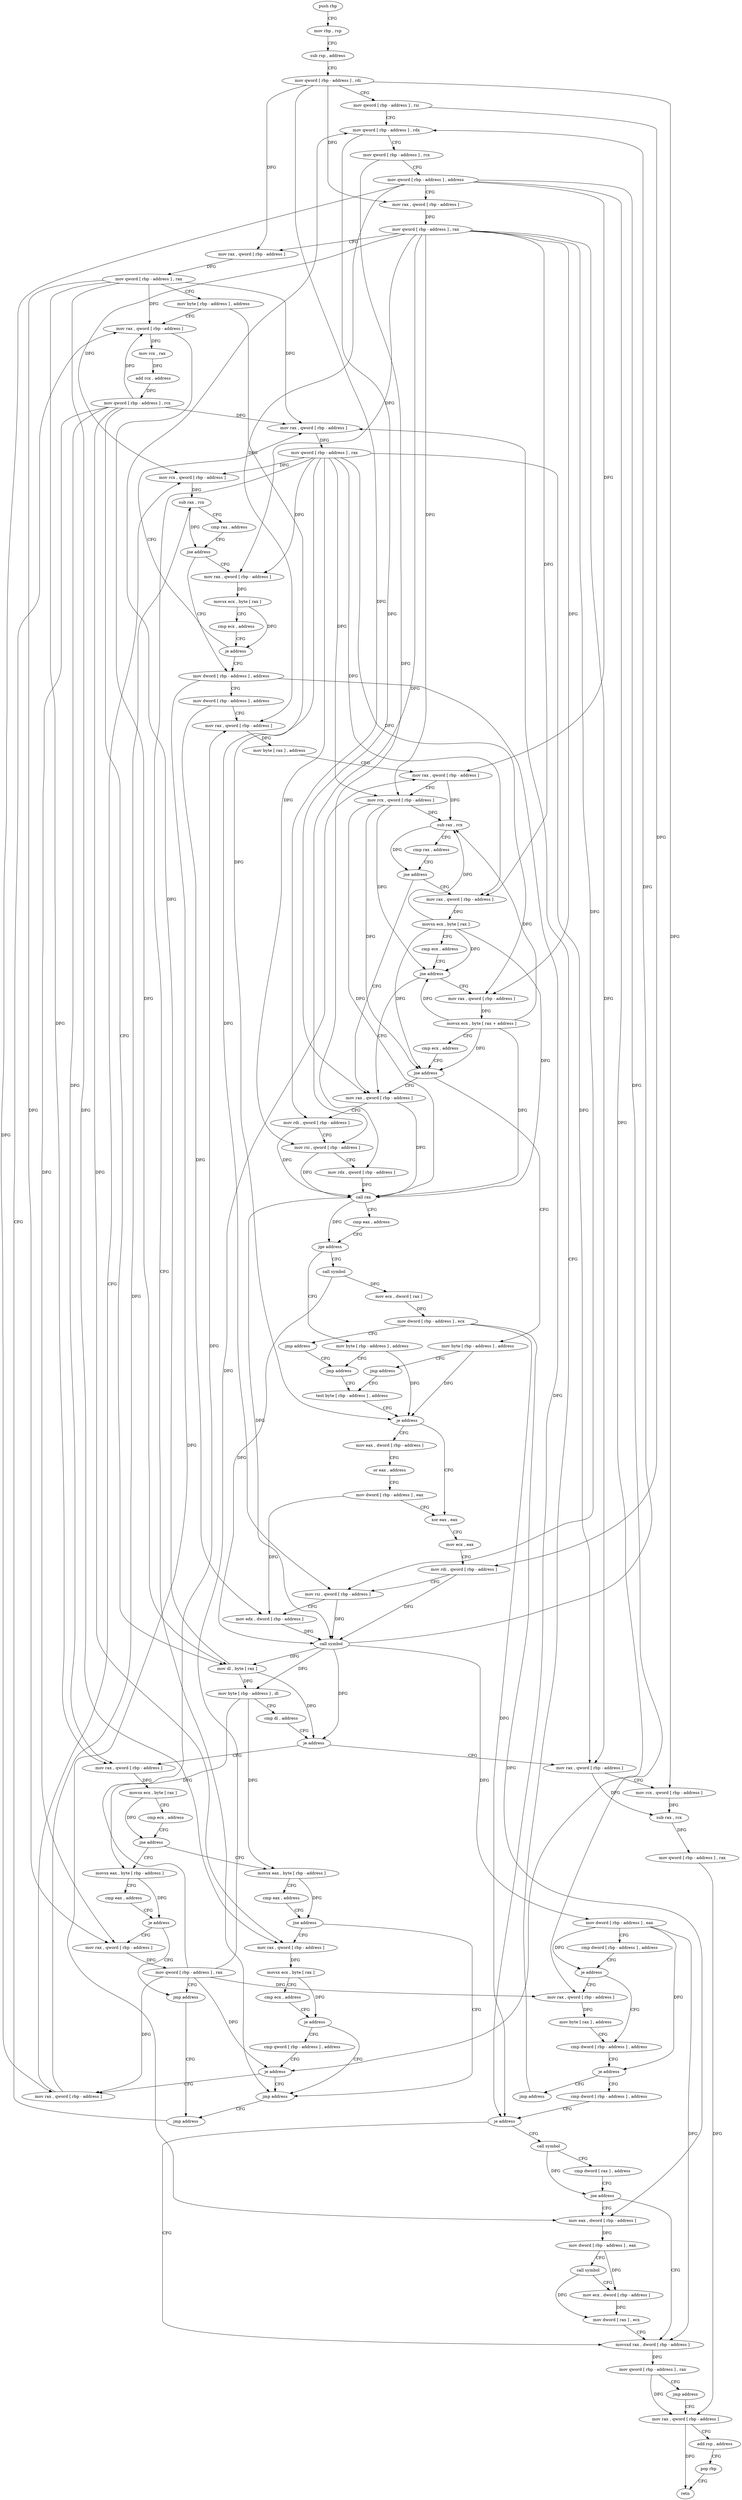 digraph "func" {
"4274272" [label = "push rbp" ]
"4274273" [label = "mov rbp , rsp" ]
"4274276" [label = "sub rsp , address" ]
"4274280" [label = "mov qword [ rbp - address ] , rdi" ]
"4274284" [label = "mov qword [ rbp - address ] , rsi" ]
"4274288" [label = "mov qword [ rbp - address ] , rdx" ]
"4274292" [label = "mov qword [ rbp - address ] , rcx" ]
"4274296" [label = "mov qword [ rbp - address ] , address" ]
"4274304" [label = "mov rax , qword [ rbp - address ]" ]
"4274308" [label = "mov qword [ rbp - address ] , rax" ]
"4274312" [label = "mov rax , qword [ rbp - address ]" ]
"4274316" [label = "mov qword [ rbp - address ] , rax" ]
"4274320" [label = "mov byte [ rbp - address ] , address" ]
"4274324" [label = "mov rax , qword [ rbp - address ]" ]
"4274755" [label = "mov rax , qword [ rbp - address ]" ]
"4274759" [label = "mov rcx , qword [ rbp - address ]" ]
"4274763" [label = "sub rax , rcx" ]
"4274766" [label = "mov qword [ rbp - address ] , rax" ]
"4274770" [label = "mov rax , qword [ rbp - address ]" ]
"4274356" [label = "mov rax , qword [ rbp - address ]" ]
"4274360" [label = "movsx ecx , byte [ rax ]" ]
"4274363" [label = "cmp ecx , address" ]
"4274366" [label = "jne address" ]
"4274398" [label = "movsx eax , byte [ rbp - address ]" ]
"4274372" [label = "movsx eax , byte [ rbp - address ]" ]
"4274402" [label = "cmp eax , address" ]
"4274405" [label = "jne address" ]
"4274745" [label = "jmp address" ]
"4274411" [label = "mov rax , qword [ rbp - address ]" ]
"4274376" [label = "cmp eax , address" ]
"4274379" [label = "je address" ]
"4274393" [label = "jmp address" ]
"4274385" [label = "mov rax , qword [ rbp - address ]" ]
"4274750" [label = "jmp address" ]
"4274415" [label = "movsx ecx , byte [ rax ]" ]
"4274418" [label = "cmp ecx , address" ]
"4274421" [label = "je address" ]
"4274427" [label = "cmp qword [ rbp - address ] , address" ]
"4274389" [label = "mov qword [ rbp - address ] , rax" ]
"4274432" [label = "je address" ]
"4274438" [label = "mov rax , qword [ rbp - address ]" ]
"4274328" [label = "mov rcx , rax" ]
"4274331" [label = "add rcx , address" ]
"4274338" [label = "mov qword [ rbp - address ] , rcx" ]
"4274342" [label = "mov dl , byte [ rax ]" ]
"4274344" [label = "mov byte [ rbp - address ] , dl" ]
"4274347" [label = "cmp dl , address" ]
"4274350" [label = "je address" ]
"4274442" [label = "mov rcx , qword [ rbp - address ]" ]
"4274446" [label = "sub rax , rcx" ]
"4274449" [label = "cmp rax , address" ]
"4274453" [label = "jne address" ]
"4274475" [label = "mov dword [ rbp - address ] , address" ]
"4274459" [label = "mov rax , qword [ rbp - address ]" ]
"4274482" [label = "mov dword [ rbp - address ] , address" ]
"4274489" [label = "mov rax , qword [ rbp - address ]" ]
"4274493" [label = "mov byte [ rax ] , address" ]
"4274496" [label = "mov rax , qword [ rbp - address ]" ]
"4274500" [label = "mov rcx , qword [ rbp - address ]" ]
"4274504" [label = "sub rax , rcx" ]
"4274507" [label = "cmp rax , address" ]
"4274511" [label = "jne address" ]
"4274559" [label = "mov rax , qword [ rbp - address ]" ]
"4274517" [label = "mov rax , qword [ rbp - address ]" ]
"4274463" [label = "movsx ecx , byte [ rax ]" ]
"4274466" [label = "cmp ecx , address" ]
"4274469" [label = "je address" ]
"4274737" [label = "mov rax , qword [ rbp - address ]" ]
"4274563" [label = "mov rdi , qword [ rbp - address ]" ]
"4274567" [label = "mov rsi , qword [ rbp - address ]" ]
"4274571" [label = "mov rdx , qword [ rbp - address ]" ]
"4274575" [label = "call rax" ]
"4274577" [label = "cmp eax , address" ]
"4274580" [label = "jge address" ]
"4274601" [label = "mov byte [ rbp - address ] , address" ]
"4274586" [label = "call symbol" ]
"4274521" [label = "movsx ecx , byte [ rax ]" ]
"4274524" [label = "cmp ecx , address" ]
"4274527" [label = "jne address" ]
"4274533" [label = "mov rax , qword [ rbp - address ]" ]
"4274741" [label = "mov qword [ rbp - address ] , rax" ]
"4274605" [label = "jmp address" ]
"4274591" [label = "mov ecx , dword [ rax ]" ]
"4274593" [label = "mov dword [ rbp - address ] , ecx" ]
"4274596" [label = "jmp address" ]
"4274537" [label = "movsx ecx , byte [ rax + address ]" ]
"4274541" [label = "cmp ecx , address" ]
"4274544" [label = "jne address" ]
"4274550" [label = "mov byte [ rbp - address ] , address" ]
"4274610" [label = "test byte [ rbp - address ] , address" ]
"4274614" [label = "je address" ]
"4274629" [label = "xor eax , eax" ]
"4274620" [label = "mov eax , dword [ rbp - address ]" ]
"4274554" [label = "jmp address" ]
"4274631" [label = "mov ecx , eax" ]
"4274633" [label = "mov rdi , qword [ rbp - address ]" ]
"4274637" [label = "mov rsi , qword [ rbp - address ]" ]
"4274641" [label = "mov edx , dword [ rbp - address ]" ]
"4274644" [label = "call symbol" ]
"4274649" [label = "mov dword [ rbp - address ] , eax" ]
"4274652" [label = "cmp dword [ rbp - address ] , address" ]
"4274656" [label = "je address" ]
"4274669" [label = "cmp dword [ rbp - address ] , address" ]
"4274662" [label = "mov rax , qword [ rbp - address ]" ]
"4274623" [label = "or eax , address" ]
"4274626" [label = "mov dword [ rbp - address ] , eax" ]
"4274673" [label = "je address" ]
"4274732" [label = "jmp address" ]
"4274679" [label = "cmp dword [ rbp - address ] , address" ]
"4274666" [label = "mov byte [ rax ] , address" ]
"4274683" [label = "je address" ]
"4274719" [label = "movsxd rax , dword [ rbp - address ]" ]
"4274689" [label = "call symbol" ]
"4274723" [label = "mov qword [ rbp - address ] , rax" ]
"4274727" [label = "jmp address" ]
"4274694" [label = "cmp dword [ rax ] , address" ]
"4274697" [label = "jne address" ]
"4274703" [label = "mov eax , dword [ rbp - address ]" ]
"4274774" [label = "add rsp , address" ]
"4274778" [label = "pop rbp" ]
"4274779" [label = "retn" ]
"4274706" [label = "mov dword [ rbp - address ] , eax" ]
"4274709" [label = "call symbol" ]
"4274714" [label = "mov ecx , dword [ rbp - address ]" ]
"4274717" [label = "mov dword [ rax ] , ecx" ]
"4274272" -> "4274273" [ label = "CFG" ]
"4274273" -> "4274276" [ label = "CFG" ]
"4274276" -> "4274280" [ label = "CFG" ]
"4274280" -> "4274284" [ label = "CFG" ]
"4274280" -> "4274304" [ label = "DFG" ]
"4274280" -> "4274312" [ label = "DFG" ]
"4274280" -> "4274759" [ label = "DFG" ]
"4274280" -> "4274563" [ label = "DFG" ]
"4274284" -> "4274288" [ label = "CFG" ]
"4274284" -> "4274633" [ label = "DFG" ]
"4274288" -> "4274292" [ label = "CFG" ]
"4274288" -> "4274559" [ label = "DFG" ]
"4274292" -> "4274296" [ label = "CFG" ]
"4274292" -> "4274571" [ label = "DFG" ]
"4274296" -> "4274304" [ label = "CFG" ]
"4274296" -> "4274432" [ label = "DFG" ]
"4274296" -> "4274438" [ label = "DFG" ]
"4274296" -> "4274489" [ label = "DFG" ]
"4274296" -> "4274496" [ label = "DFG" ]
"4274296" -> "4274662" [ label = "DFG" ]
"4274304" -> "4274308" [ label = "DFG" ]
"4274308" -> "4274312" [ label = "CFG" ]
"4274308" -> "4274755" [ label = "DFG" ]
"4274308" -> "4274442" [ label = "DFG" ]
"4274308" -> "4274500" [ label = "DFG" ]
"4274308" -> "4274459" [ label = "DFG" ]
"4274308" -> "4274567" [ label = "DFG" ]
"4274308" -> "4274517" [ label = "DFG" ]
"4274308" -> "4274533" [ label = "DFG" ]
"4274308" -> "4274637" [ label = "DFG" ]
"4274312" -> "4274316" [ label = "DFG" ]
"4274316" -> "4274320" [ label = "CFG" ]
"4274316" -> "4274324" [ label = "DFG" ]
"4274316" -> "4274356" [ label = "DFG" ]
"4274316" -> "4274411" [ label = "DFG" ]
"4274316" -> "4274385" [ label = "DFG" ]
"4274316" -> "4274737" [ label = "DFG" ]
"4274320" -> "4274324" [ label = "CFG" ]
"4274320" -> "4274614" [ label = "DFG" ]
"4274324" -> "4274328" [ label = "DFG" ]
"4274324" -> "4274342" [ label = "DFG" ]
"4274755" -> "4274759" [ label = "CFG" ]
"4274755" -> "4274763" [ label = "DFG" ]
"4274759" -> "4274763" [ label = "DFG" ]
"4274763" -> "4274766" [ label = "DFG" ]
"4274766" -> "4274770" [ label = "DFG" ]
"4274770" -> "4274774" [ label = "CFG" ]
"4274770" -> "4274779" [ label = "DFG" ]
"4274356" -> "4274360" [ label = "DFG" ]
"4274360" -> "4274363" [ label = "CFG" ]
"4274360" -> "4274366" [ label = "DFG" ]
"4274363" -> "4274366" [ label = "CFG" ]
"4274366" -> "4274398" [ label = "CFG" ]
"4274366" -> "4274372" [ label = "CFG" ]
"4274398" -> "4274402" [ label = "CFG" ]
"4274398" -> "4274405" [ label = "DFG" ]
"4274372" -> "4274376" [ label = "CFG" ]
"4274372" -> "4274379" [ label = "DFG" ]
"4274402" -> "4274405" [ label = "CFG" ]
"4274405" -> "4274745" [ label = "CFG" ]
"4274405" -> "4274411" [ label = "CFG" ]
"4274745" -> "4274750" [ label = "CFG" ]
"4274411" -> "4274415" [ label = "DFG" ]
"4274376" -> "4274379" [ label = "CFG" ]
"4274379" -> "4274393" [ label = "CFG" ]
"4274379" -> "4274385" [ label = "CFG" ]
"4274393" -> "4274750" [ label = "CFG" ]
"4274385" -> "4274389" [ label = "DFG" ]
"4274750" -> "4274324" [ label = "CFG" ]
"4274415" -> "4274418" [ label = "CFG" ]
"4274415" -> "4274421" [ label = "DFG" ]
"4274418" -> "4274421" [ label = "CFG" ]
"4274421" -> "4274745" [ label = "CFG" ]
"4274421" -> "4274427" [ label = "CFG" ]
"4274427" -> "4274432" [ label = "CFG" ]
"4274389" -> "4274393" [ label = "CFG" ]
"4274389" -> "4274432" [ label = "DFG" ]
"4274389" -> "4274438" [ label = "DFG" ]
"4274389" -> "4274489" [ label = "DFG" ]
"4274389" -> "4274496" [ label = "DFG" ]
"4274389" -> "4274662" [ label = "DFG" ]
"4274432" -> "4274745" [ label = "CFG" ]
"4274432" -> "4274438" [ label = "CFG" ]
"4274438" -> "4274442" [ label = "CFG" ]
"4274438" -> "4274446" [ label = "DFG" ]
"4274328" -> "4274331" [ label = "DFG" ]
"4274331" -> "4274338" [ label = "DFG" ]
"4274338" -> "4274342" [ label = "CFG" ]
"4274338" -> "4274324" [ label = "DFG" ]
"4274338" -> "4274356" [ label = "DFG" ]
"4274338" -> "4274411" [ label = "DFG" ]
"4274338" -> "4274385" [ label = "DFG" ]
"4274338" -> "4274737" [ label = "DFG" ]
"4274342" -> "4274344" [ label = "DFG" ]
"4274342" -> "4274288" [ label = "DFG" ]
"4274342" -> "4274350" [ label = "DFG" ]
"4274344" -> "4274347" [ label = "CFG" ]
"4274344" -> "4274398" [ label = "DFG" ]
"4274344" -> "4274372" [ label = "DFG" ]
"4274347" -> "4274350" [ label = "CFG" ]
"4274350" -> "4274755" [ label = "CFG" ]
"4274350" -> "4274356" [ label = "CFG" ]
"4274442" -> "4274446" [ label = "DFG" ]
"4274446" -> "4274449" [ label = "CFG" ]
"4274446" -> "4274453" [ label = "DFG" ]
"4274449" -> "4274453" [ label = "CFG" ]
"4274453" -> "4274475" [ label = "CFG" ]
"4274453" -> "4274459" [ label = "CFG" ]
"4274475" -> "4274482" [ label = "CFG" ]
"4274475" -> "4274683" [ label = "DFG" ]
"4274475" -> "4274703" [ label = "DFG" ]
"4274459" -> "4274463" [ label = "DFG" ]
"4274482" -> "4274489" [ label = "CFG" ]
"4274482" -> "4274641" [ label = "DFG" ]
"4274489" -> "4274493" [ label = "DFG" ]
"4274493" -> "4274496" [ label = "CFG" ]
"4274496" -> "4274500" [ label = "CFG" ]
"4274496" -> "4274504" [ label = "DFG" ]
"4274500" -> "4274504" [ label = "DFG" ]
"4274500" -> "4274575" [ label = "DFG" ]
"4274500" -> "4274527" [ label = "DFG" ]
"4274500" -> "4274544" [ label = "DFG" ]
"4274504" -> "4274507" [ label = "CFG" ]
"4274504" -> "4274511" [ label = "DFG" ]
"4274507" -> "4274511" [ label = "CFG" ]
"4274511" -> "4274559" [ label = "CFG" ]
"4274511" -> "4274517" [ label = "CFG" ]
"4274559" -> "4274563" [ label = "CFG" ]
"4274559" -> "4274575" [ label = "DFG" ]
"4274517" -> "4274521" [ label = "DFG" ]
"4274463" -> "4274466" [ label = "CFG" ]
"4274463" -> "4274469" [ label = "DFG" ]
"4274466" -> "4274469" [ label = "CFG" ]
"4274469" -> "4274737" [ label = "CFG" ]
"4274469" -> "4274475" [ label = "CFG" ]
"4274737" -> "4274741" [ label = "DFG" ]
"4274563" -> "4274567" [ label = "CFG" ]
"4274563" -> "4274575" [ label = "DFG" ]
"4274567" -> "4274571" [ label = "CFG" ]
"4274567" -> "4274575" [ label = "DFG" ]
"4274571" -> "4274575" [ label = "DFG" ]
"4274575" -> "4274577" [ label = "CFG" ]
"4274575" -> "4274580" [ label = "DFG" ]
"4274575" -> "4274644" [ label = "DFG" ]
"4274577" -> "4274580" [ label = "CFG" ]
"4274580" -> "4274601" [ label = "CFG" ]
"4274580" -> "4274586" [ label = "CFG" ]
"4274601" -> "4274605" [ label = "CFG" ]
"4274601" -> "4274614" [ label = "DFG" ]
"4274586" -> "4274591" [ label = "DFG" ]
"4274586" -> "4274644" [ label = "DFG" ]
"4274521" -> "4274524" [ label = "CFG" ]
"4274521" -> "4274504" [ label = "DFG" ]
"4274521" -> "4274575" [ label = "DFG" ]
"4274521" -> "4274527" [ label = "DFG" ]
"4274521" -> "4274544" [ label = "DFG" ]
"4274524" -> "4274527" [ label = "CFG" ]
"4274527" -> "4274559" [ label = "CFG" ]
"4274527" -> "4274533" [ label = "CFG" ]
"4274533" -> "4274537" [ label = "DFG" ]
"4274741" -> "4274745" [ label = "CFG" ]
"4274741" -> "4274755" [ label = "DFG" ]
"4274741" -> "4274442" [ label = "DFG" ]
"4274741" -> "4274500" [ label = "DFG" ]
"4274741" -> "4274459" [ label = "DFG" ]
"4274741" -> "4274567" [ label = "DFG" ]
"4274741" -> "4274517" [ label = "DFG" ]
"4274741" -> "4274533" [ label = "DFG" ]
"4274741" -> "4274637" [ label = "DFG" ]
"4274605" -> "4274610" [ label = "CFG" ]
"4274591" -> "4274593" [ label = "DFG" ]
"4274593" -> "4274596" [ label = "CFG" ]
"4274593" -> "4274683" [ label = "DFG" ]
"4274593" -> "4274703" [ label = "DFG" ]
"4274596" -> "4274605" [ label = "CFG" ]
"4274537" -> "4274541" [ label = "CFG" ]
"4274537" -> "4274504" [ label = "DFG" ]
"4274537" -> "4274575" [ label = "DFG" ]
"4274537" -> "4274527" [ label = "DFG" ]
"4274537" -> "4274544" [ label = "DFG" ]
"4274541" -> "4274544" [ label = "CFG" ]
"4274544" -> "4274559" [ label = "CFG" ]
"4274544" -> "4274550" [ label = "CFG" ]
"4274550" -> "4274554" [ label = "CFG" ]
"4274550" -> "4274614" [ label = "DFG" ]
"4274610" -> "4274614" [ label = "CFG" ]
"4274614" -> "4274629" [ label = "CFG" ]
"4274614" -> "4274620" [ label = "CFG" ]
"4274629" -> "4274631" [ label = "CFG" ]
"4274620" -> "4274623" [ label = "CFG" ]
"4274554" -> "4274610" [ label = "CFG" ]
"4274631" -> "4274633" [ label = "CFG" ]
"4274633" -> "4274637" [ label = "CFG" ]
"4274633" -> "4274644" [ label = "DFG" ]
"4274637" -> "4274641" [ label = "CFG" ]
"4274637" -> "4274644" [ label = "DFG" ]
"4274641" -> "4274644" [ label = "DFG" ]
"4274644" -> "4274649" [ label = "DFG" ]
"4274644" -> "4274288" [ label = "DFG" ]
"4274644" -> "4274344" [ label = "DFG" ]
"4274644" -> "4274350" [ label = "DFG" ]
"4274644" -> "4274342" [ label = "DFG" ]
"4274649" -> "4274652" [ label = "CFG" ]
"4274649" -> "4274656" [ label = "DFG" ]
"4274649" -> "4274673" [ label = "DFG" ]
"4274649" -> "4274719" [ label = "DFG" ]
"4274652" -> "4274656" [ label = "CFG" ]
"4274656" -> "4274669" [ label = "CFG" ]
"4274656" -> "4274662" [ label = "CFG" ]
"4274669" -> "4274673" [ label = "CFG" ]
"4274662" -> "4274666" [ label = "DFG" ]
"4274623" -> "4274626" [ label = "CFG" ]
"4274626" -> "4274629" [ label = "CFG" ]
"4274626" -> "4274641" [ label = "DFG" ]
"4274673" -> "4274732" [ label = "CFG" ]
"4274673" -> "4274679" [ label = "CFG" ]
"4274732" -> "4274737" [ label = "CFG" ]
"4274679" -> "4274683" [ label = "CFG" ]
"4274666" -> "4274669" [ label = "CFG" ]
"4274683" -> "4274719" [ label = "CFG" ]
"4274683" -> "4274689" [ label = "CFG" ]
"4274719" -> "4274723" [ label = "DFG" ]
"4274689" -> "4274694" [ label = "CFG" ]
"4274689" -> "4274697" [ label = "DFG" ]
"4274723" -> "4274727" [ label = "CFG" ]
"4274723" -> "4274770" [ label = "DFG" ]
"4274727" -> "4274770" [ label = "CFG" ]
"4274694" -> "4274697" [ label = "CFG" ]
"4274697" -> "4274719" [ label = "CFG" ]
"4274697" -> "4274703" [ label = "CFG" ]
"4274703" -> "4274706" [ label = "DFG" ]
"4274774" -> "4274778" [ label = "CFG" ]
"4274778" -> "4274779" [ label = "CFG" ]
"4274706" -> "4274709" [ label = "CFG" ]
"4274706" -> "4274714" [ label = "DFG" ]
"4274709" -> "4274714" [ label = "CFG" ]
"4274709" -> "4274717" [ label = "DFG" ]
"4274714" -> "4274717" [ label = "DFG" ]
"4274717" -> "4274719" [ label = "CFG" ]
}
